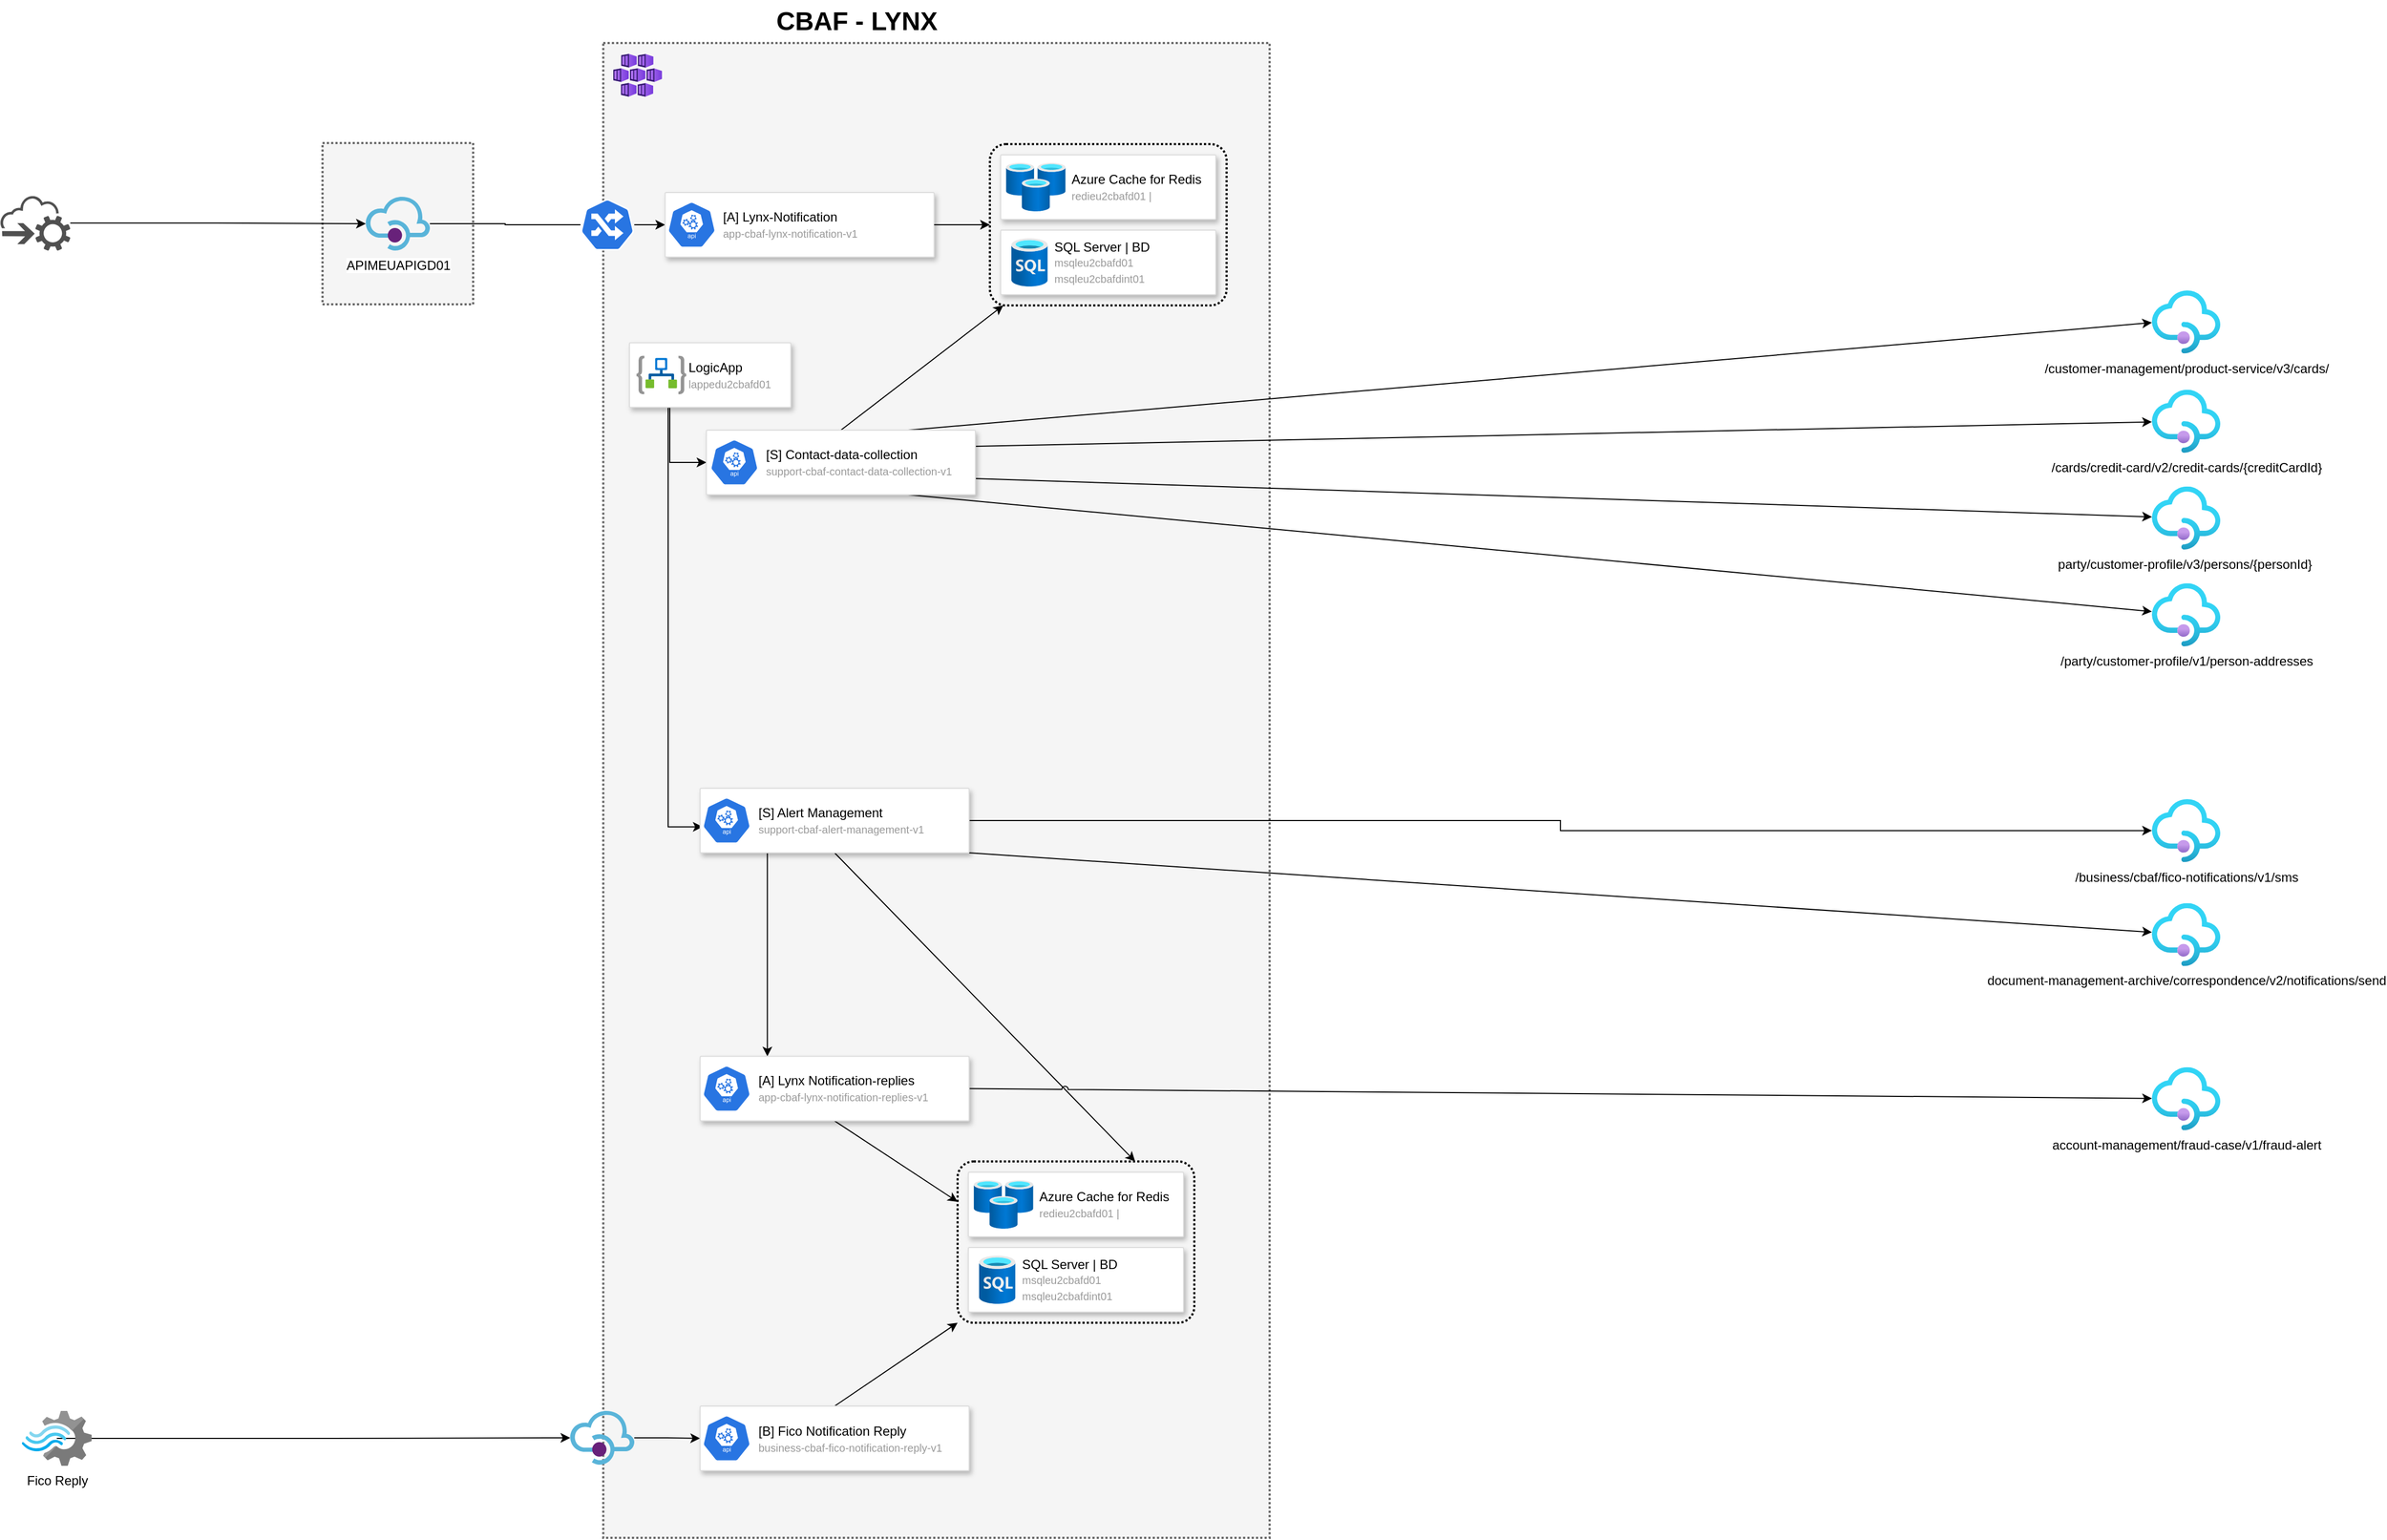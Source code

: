 <mxfile version="14.9.6" type="github">
  <diagram id="WI9T0HZ2pTsCkuznbFz-" name="Page-1">
    <mxGraphModel dx="828" dy="452" grid="1" gridSize="10" guides="1" tooltips="1" connect="1" arrows="1" fold="1" page="1" pageScale="1" pageWidth="1169" pageHeight="827" math="0" shadow="0">
      <root>
        <mxCell id="0" />
        <mxCell id="1" parent="0" />
        <mxCell id="VuLLu9dW_jVu6zIDgU6a-3" value="" style="rounded=0;arcSize=10;dashed=1;fillColor=#f5f5f5;dashPattern=1 1;strokeWidth=2;strokeColor=#666666;fontColor=#333333;" parent="1" vertex="1">
          <mxGeometry x="299.76" y="133" width="140" height="150" as="geometry" />
        </mxCell>
        <mxCell id="HTBWJPI-Xw0OWPGAoJOs-42" value="" style="rounded=0;arcSize=10;dashed=1;fillColor=#f5f5f5;dashPattern=1 1;strokeWidth=2;strokeColor=#666666;fontColor=#333333;" parent="1" vertex="1">
          <mxGeometry x="560.69" y="40" width="619.31" height="1390" as="geometry" />
        </mxCell>
        <mxCell id="FdMbdGj8DCLykeIbWaSo-3" value="APIMEUAPIGD01" style="aspect=fixed;html=1;points=[];align=center;image;fontSize=12;image=img/lib/mscae/API_Management.svg;" parent="1" vertex="1">
          <mxGeometry x="340.0" y="183" width="59.52" height="50" as="geometry" />
        </mxCell>
        <mxCell id="HTBWJPI-Xw0OWPGAoJOs-2" style="edgeStyle=orthogonalEdgeStyle;rounded=0;orthogonalLoop=1;jettySize=auto;html=1;entryX=0;entryY=0.5;entryDx=0;entryDy=0;exitX=0.25;exitY=1;exitDx=0;exitDy=0;" parent="1" source="cYQGMGTK55NSJaOS7iGO-19" target="cYQGMGTK55NSJaOS7iGO-5" edge="1">
          <mxGeometry relative="1" as="geometry">
            <mxPoint x="623" y="370.69" as="sourcePoint" />
            <mxPoint x="753.2" y="413.66" as="targetPoint" />
          </mxGeometry>
        </mxCell>
        <mxCell id="HTBWJPI-Xw0OWPGAoJOs-15" style="edgeStyle=orthogonalEdgeStyle;rounded=0;orthogonalLoop=1;jettySize=auto;html=1;entryX=0.005;entryY=0.63;entryDx=0;entryDy=0;entryPerimeter=0;exitX=0.25;exitY=1;exitDx=0;exitDy=0;" parent="1" source="cYQGMGTK55NSJaOS7iGO-19" target="cYQGMGTK55NSJaOS7iGO-9" edge="1">
          <mxGeometry relative="1" as="geometry">
            <Array as="points">
              <mxPoint x="621" y="379" />
              <mxPoint x="621" y="769" />
            </Array>
            <mxPoint x="621" y="370.69" as="sourcePoint" />
            <mxPoint x="721" y="762" as="targetPoint" />
          </mxGeometry>
        </mxCell>
        <mxCell id="HTBWJPI-Xw0OWPGAoJOs-17" style="edgeStyle=orthogonalEdgeStyle;rounded=0;orthogonalLoop=1;jettySize=auto;html=1;exitX=1;exitY=0.5;exitDx=0;exitDy=0;" parent="1" source="cYQGMGTK55NSJaOS7iGO-8" target="HTBWJPI-Xw0OWPGAoJOs-14" edge="1">
          <mxGeometry relative="1" as="geometry">
            <mxPoint x="785.38" y="762" as="sourcePoint" />
          </mxGeometry>
        </mxCell>
        <mxCell id="HTBWJPI-Xw0OWPGAoJOs-18" style="rounded=0;orthogonalLoop=1;jettySize=auto;html=1;exitX=1;exitY=1;exitDx=0;exitDy=0;" parent="1" source="cYQGMGTK55NSJaOS7iGO-8" target="HTBWJPI-Xw0OWPGAoJOs-16" edge="1">
          <mxGeometry relative="1" as="geometry">
            <mxPoint x="785.38" y="768.656" as="sourcePoint" />
          </mxGeometry>
        </mxCell>
        <mxCell id="HTBWJPI-Xw0OWPGAoJOs-19" style="edgeStyle=none;rounded=0;orthogonalLoop=1;jettySize=auto;html=1;exitX=0.25;exitY=1;exitDx=0;exitDy=0;entryX=0.25;entryY=0;entryDx=0;entryDy=0;" parent="1" source="cYQGMGTK55NSJaOS7iGO-8" target="cYQGMGTK55NSJaOS7iGO-13" edge="1">
          <mxGeometry relative="1" as="geometry">
            <mxPoint x="753.19" y="789" as="sourcePoint" />
            <mxPoint x="720" y="987" as="targetPoint" />
          </mxGeometry>
        </mxCell>
        <mxCell id="HTBWJPI-Xw0OWPGAoJOs-29" style="edgeStyle=none;rounded=0;jumpStyle=arc;orthogonalLoop=1;jettySize=auto;html=1;entryX=0.75;entryY=0;entryDx=0;entryDy=0;exitX=0.5;exitY=1;exitDx=0;exitDy=0;" parent="1" source="cYQGMGTK55NSJaOS7iGO-8" target="vDqZT1Ot-bRQGCFCKG4W-2" edge="1">
          <mxGeometry relative="1" as="geometry">
            <mxPoint x="767.401" y="789" as="sourcePoint" />
            <mxPoint x="920.565" y="1080" as="targetPoint" />
          </mxGeometry>
        </mxCell>
        <mxCell id="HTBWJPI-Xw0OWPGAoJOs-33" style="edgeStyle=none;rounded=0;jumpStyle=arc;orthogonalLoop=1;jettySize=auto;html=1;entryX=0;entryY=0.25;entryDx=0;entryDy=0;exitX=0.5;exitY=1;exitDx=0;exitDy=0;" parent="1" source="cYQGMGTK55NSJaOS7iGO-13" target="vDqZT1Ot-bRQGCFCKG4W-2" edge="1">
          <mxGeometry relative="1" as="geometry">
            <mxPoint x="785.194" y="1041" as="sourcePoint" />
            <mxPoint x="890.69" y="1130" as="targetPoint" />
          </mxGeometry>
        </mxCell>
        <mxCell id="HTBWJPI-Xw0OWPGAoJOs-35" style="edgeStyle=none;rounded=0;jumpStyle=arc;orthogonalLoop=1;jettySize=auto;html=1;exitX=1;exitY=0.5;exitDx=0;exitDy=0;" parent="1" source="cYQGMGTK55NSJaOS7iGO-13" target="HTBWJPI-Xw0OWPGAoJOs-34" edge="1">
          <mxGeometry relative="1" as="geometry">
            <mxPoint x="785.38" y="1013.839" as="sourcePoint" />
          </mxGeometry>
        </mxCell>
        <mxCell id="HTBWJPI-Xw0OWPGAoJOs-9" style="rounded=0;orthogonalLoop=1;jettySize=auto;html=1;entryX=0;entryY=0.511;entryDx=0;entryDy=0;entryPerimeter=0;jumpStyle=arc;exitX=0.75;exitY=0;exitDx=0;exitDy=0;" parent="1" source="cYQGMGTK55NSJaOS7iGO-5" target="HTBWJPI-Xw0OWPGAoJOs-5" edge="1">
          <mxGeometry relative="1" as="geometry">
            <mxPoint x="785.38" y="429.574" as="sourcePoint" />
          </mxGeometry>
        </mxCell>
        <mxCell id="HTBWJPI-Xw0OWPGAoJOs-10" style="edgeStyle=none;rounded=0;orthogonalLoop=1;jettySize=auto;html=1;exitX=1;exitY=0.25;exitDx=0;exitDy=0;" parent="1" source="cYQGMGTK55NSJaOS7iGO-5" target="HTBWJPI-Xw0OWPGAoJOs-6" edge="1">
          <mxGeometry relative="1" as="geometry">
            <mxPoint x="785.38" y="436.615" as="sourcePoint" />
          </mxGeometry>
        </mxCell>
        <mxCell id="HTBWJPI-Xw0OWPGAoJOs-11" style="edgeStyle=none;rounded=0;orthogonalLoop=1;jettySize=auto;html=1;exitX=1;exitY=0.75;exitDx=0;exitDy=0;" parent="1" source="cYQGMGTK55NSJaOS7iGO-5" target="HTBWJPI-Xw0OWPGAoJOs-7" edge="1">
          <mxGeometry relative="1" as="geometry">
            <mxPoint x="785.38" y="442.788" as="sourcePoint" />
          </mxGeometry>
        </mxCell>
        <mxCell id="HTBWJPI-Xw0OWPGAoJOs-13" style="edgeStyle=none;rounded=0;orthogonalLoop=1;jettySize=auto;html=1;exitX=0.75;exitY=1;exitDx=0;exitDy=0;" parent="1" source="cYQGMGTK55NSJaOS7iGO-5" target="HTBWJPI-Xw0OWPGAoJOs-8" edge="1">
          <mxGeometry relative="1" as="geometry">
            <mxPoint x="785.38" y="448.961" as="sourcePoint" />
          </mxGeometry>
        </mxCell>
        <mxCell id="HTBWJPI-Xw0OWPGAoJOs-28" style="edgeStyle=none;rounded=0;jumpStyle=arc;orthogonalLoop=1;jettySize=auto;html=1;exitX=0.5;exitY=0;exitDx=0;exitDy=0;" parent="1" source="cYQGMGTK55NSJaOS7iGO-5" target="HTBWJPI-Xw0OWPGAoJOs-20" edge="1">
          <mxGeometry relative="1" as="geometry">
            <mxPoint x="774.254" y="413.66" as="sourcePoint" />
          </mxGeometry>
        </mxCell>
        <mxCell id="HTBWJPI-Xw0OWPGAoJOs-20" value="" style="rounded=1;arcSize=10;dashed=1;fillColor=none;gradientColor=none;dashPattern=1 1;strokeWidth=2;" parent="1" vertex="1">
          <mxGeometry x="920" y="134" width="220" height="150" as="geometry" />
        </mxCell>
        <mxCell id="HTBWJPI-Xw0OWPGAoJOs-5" value="/customer-management/product-service/v3/cards/" style="aspect=fixed;html=1;points=[];align=center;image;fontSize=12;image=img/lib/azure2/app_services/API_Management_Services.svg;" parent="1" vertex="1">
          <mxGeometry x="2000" y="270" width="63.58" height="58.69" as="geometry" />
        </mxCell>
        <mxCell id="HTBWJPI-Xw0OWPGAoJOs-6" value="/cards/credit-card/v2/credit-cards/{creditCardId}" style="aspect=fixed;html=1;points=[];align=center;image;fontSize=12;image=img/lib/azure2/app_services/API_Management_Services.svg;" parent="1" vertex="1">
          <mxGeometry x="2000" y="362.34" width="63.58" height="58.69" as="geometry" />
        </mxCell>
        <mxCell id="HTBWJPI-Xw0OWPGAoJOs-7" value="party/customer-profile/v3/persons/{​​​​​personId}&amp;nbsp;" style="aspect=fixed;html=1;points=[];align=center;image;fontSize=12;image=img/lib/azure2/app_services/API_Management_Services.svg;" parent="1" vertex="1">
          <mxGeometry x="2000" y="452.34" width="63.58" height="58.69" as="geometry" />
        </mxCell>
        <mxCell id="HTBWJPI-Xw0OWPGAoJOs-8" value="/party/customer-profile/v1/person-addresses" style="aspect=fixed;html=1;points=[];align=center;image;fontSize=12;image=img/lib/azure2/app_services/API_Management_Services.svg;" parent="1" vertex="1">
          <mxGeometry x="2000" y="542.34" width="63.58" height="58.69" as="geometry" />
        </mxCell>
        <mxCell id="HTBWJPI-Xw0OWPGAoJOs-14" value="/business/cbaf/fico-notifications/v1/sms" style="aspect=fixed;html=1;points=[];align=center;image;fontSize=12;image=img/lib/azure2/app_services/API_Management_Services.svg;" parent="1" vertex="1">
          <mxGeometry x="2000" y="743" width="63.58" height="58.69" as="geometry" />
        </mxCell>
        <mxCell id="HTBWJPI-Xw0OWPGAoJOs-16" value="document-management-archive/correspondence/v2/notifications/send" style="aspect=fixed;html=1;points=[];align=center;image;fontSize=12;image=img/lib/azure2/app_services/API_Management_Services.svg;" parent="1" vertex="1">
          <mxGeometry x="2000" y="839.69" width="63.58" height="58.69" as="geometry" />
        </mxCell>
        <mxCell id="HTBWJPI-Xw0OWPGAoJOs-34" value="account-management/fraud-case/v1/fraud-alert" style="aspect=fixed;html=1;points=[];align=center;image;fontSize=12;image=img/lib/azure2/app_services/API_Management_Services.svg;" parent="1" vertex="1">
          <mxGeometry x="2000" y="992.31" width="63.58" height="58.69" as="geometry" />
        </mxCell>
        <mxCell id="HTBWJPI-Xw0OWPGAoJOs-36" style="edgeStyle=orthogonalEdgeStyle;rounded=0;orthogonalLoop=1;jettySize=auto;html=1;" parent="1" source="HTBWJPI-Xw0OWPGAoJOs-37" target="HTBWJPI-Xw0OWPGAoJOs-40" edge="1">
          <mxGeometry relative="1" as="geometry">
            <mxPoint x="90.31" y="1338" as="sourcePoint" />
          </mxGeometry>
        </mxCell>
        <mxCell id="HTBWJPI-Xw0OWPGAoJOs-37" value="Fico Reply" style="aspect=fixed;html=1;perimeter=none;align=center;shadow=0;dashed=0;image;fontSize=12;image=img/lib/mscae/Stream_Analytics.svg;labelBackgroundColor=#ffffff;fillColor=#4D9900;" parent="1" vertex="1">
          <mxGeometry x="20.31" y="1312" width="65" height="51" as="geometry" />
        </mxCell>
        <mxCell id="HTBWJPI-Xw0OWPGAoJOs-41" style="edgeStyle=none;rounded=0;jumpStyle=arc;orthogonalLoop=1;jettySize=auto;html=1;entryX=0;entryY=1;entryDx=0;entryDy=0;exitX=0.5;exitY=0;exitDx=0;exitDy=0;" parent="1" source="cYQGMGTK55NSJaOS7iGO-16" target="vDqZT1Ot-bRQGCFCKG4W-2" edge="1">
          <mxGeometry relative="1" as="geometry">
            <mxPoint x="785.38" y="1311.95" as="sourcePoint" />
            <mxPoint x="890.69" y="1230" as="targetPoint" />
          </mxGeometry>
        </mxCell>
        <mxCell id="HTBWJPI-Xw0OWPGAoJOs-39" style="edgeStyle=orthogonalEdgeStyle;rounded=0;orthogonalLoop=1;jettySize=auto;html=1;entryX=0;entryY=0.5;entryDx=0;entryDy=0;" parent="1" source="HTBWJPI-Xw0OWPGAoJOs-40" target="cYQGMGTK55NSJaOS7iGO-16" edge="1">
          <mxGeometry relative="1" as="geometry">
            <mxPoint x="721" y="1337" as="targetPoint" />
          </mxGeometry>
        </mxCell>
        <mxCell id="HTBWJPI-Xw0OWPGAoJOs-40" value="" style="aspect=fixed;html=1;points=[];align=center;image;fontSize=12;image=img/lib/mscae/API_Management.svg;" parent="1" vertex="1">
          <mxGeometry x="530" y="1312" width="59.52" height="50" as="geometry" />
        </mxCell>
        <mxCell id="HTBWJPI-Xw0OWPGAoJOs-43" value="CBAF - LYNX" style="text;strokeColor=none;fillColor=none;html=1;fontSize=24;fontStyle=1;verticalAlign=middle;align=center;rounded=0;" parent="1" vertex="1">
          <mxGeometry x="560.69" width="470" height="40" as="geometry" />
        </mxCell>
        <mxCell id="VuLLu9dW_jVu6zIDgU6a-2" style="edgeStyle=orthogonalEdgeStyle;rounded=0;orthogonalLoop=1;jettySize=auto;html=1;" parent="1" source="VuLLu9dW_jVu6zIDgU6a-1" target="FdMbdGj8DCLykeIbWaSo-3" edge="1">
          <mxGeometry relative="1" as="geometry" />
        </mxCell>
        <mxCell id="VuLLu9dW_jVu6zIDgU6a-1" value="" style="pointerEvents=1;shadow=0;dashed=0;html=1;strokeColor=none;fillColor=#505050;labelPosition=center;verticalLabelPosition=bottom;outlineConnect=0;verticalAlign=top;align=center;shape=mxgraph.office.clouds.cloud_service_request;" parent="1" vertex="1">
          <mxGeometry y="181.78" width="65.31" height="51.22" as="geometry" />
        </mxCell>
        <mxCell id="cYQGMGTK55NSJaOS7iGO-2" style="edgeStyle=orthogonalEdgeStyle;rounded=0;orthogonalLoop=1;jettySize=auto;html=1;" parent="1" source="VuLLu9dW_jVu6zIDgU6a-5" target="cRt9kAtt2LvQNoC4LiPY-1" edge="1">
          <mxGeometry relative="1" as="geometry" />
        </mxCell>
        <mxCell id="VuLLu9dW_jVu6zIDgU6a-5" value="" style="html=1;dashed=0;whitespace=wrap;fillColor=#2875E2;strokeColor=#ffffff;points=[[0.005,0.63,0],[0.1,0.2,0],[0.9,0.2,0],[0.5,0,0],[0.995,0.63,0],[0.72,0.99,0],[0.5,1,0],[0.28,0.99,0]];shape=mxgraph.kubernetes.icon;prIcon=ing" parent="1" vertex="1">
          <mxGeometry x="539.52" y="185" width="50" height="48" as="geometry" />
        </mxCell>
        <mxCell id="VuLLu9dW_jVu6zIDgU6a-6" value="" style="edgeStyle=orthogonalEdgeStyle;rounded=0;orthogonalLoop=1;jettySize=auto;html=1;endArrow=none;" parent="1" source="FdMbdGj8DCLykeIbWaSo-3" target="VuLLu9dW_jVu6zIDgU6a-5" edge="1">
          <mxGeometry relative="1" as="geometry">
            <mxPoint x="399.52" y="208" as="sourcePoint" />
            <mxPoint x="730.69" y="208" as="targetPoint" />
          </mxGeometry>
        </mxCell>
        <mxCell id="VuLLu9dW_jVu6zIDgU6a-7" value="" style="aspect=fixed;html=1;points=[];align=center;image;fontSize=12;image=img/lib/azure2/compute/Kubernetes_Services.svg;" parent="1" vertex="1">
          <mxGeometry x="570" y="50" width="45.33" height="40" as="geometry" />
        </mxCell>
        <mxCell id="cRt9kAtt2LvQNoC4LiPY-4" value="" style="group" parent="1" vertex="1" connectable="0">
          <mxGeometry x="618.19" y="179" width="250" height="60" as="geometry" />
        </mxCell>
        <mxCell id="cRt9kAtt2LvQNoC4LiPY-1" value="" style="strokeColor=#dddddd;fillColor=#ffffff;shadow=1;strokeWidth=1;rounded=1;absoluteArcSize=1;arcSize=2;fontSize=12;fontColor=#9E9E9E;align=center;html=1;container=0;" parent="cRt9kAtt2LvQNoC4LiPY-4" vertex="1">
          <mxGeometry width="250.0" height="60" as="geometry" />
        </mxCell>
        <mxCell id="VuLLu9dW_jVu6zIDgU6a-4" value="&lt;font color=&quot;#000000&quot;&gt;[A] Lynx-Notification&lt;/font&gt;&lt;br&gt;&lt;font style=&quot;font-size: 10px&quot;&gt;app-cbaf-lynx-notification-v1&lt;/font&gt;" style="dashed=0;whitespace=wrap;fillColor=#2875E2;strokeColor=#ffffff;points=[[0.005,0.63,0],[0.1,0.2,0],[0.9,0.2,0],[0.5,0,0],[0.995,0.63,0],[0.72,0.99,0],[0.5,1,0],[0.28,0.99,0]];shape=mxgraph.kubernetes.icon;prIcon=api;html=1;spacingLeft=5;labelPosition=right;verticalLabelPosition=middle;align=left;verticalAlign=middle;fontColor=#999999;" parent="cRt9kAtt2LvQNoC4LiPY-4" vertex="1">
          <mxGeometry x="2.174" y="7.5" width="45" height="45" as="geometry" />
        </mxCell>
        <mxCell id="cYQGMGTK55NSJaOS7iGO-3" style="edgeStyle=orthogonalEdgeStyle;rounded=0;orthogonalLoop=1;jettySize=auto;html=1;entryX=0;entryY=0.5;entryDx=0;entryDy=0;" parent="1" source="cRt9kAtt2LvQNoC4LiPY-1" target="HTBWJPI-Xw0OWPGAoJOs-20" edge="1">
          <mxGeometry relative="1" as="geometry" />
        </mxCell>
        <mxCell id="cYQGMGTK55NSJaOS7iGO-4" value="" style="group" parent="1" vertex="1" connectable="0">
          <mxGeometry x="656.52" y="400" width="250" height="60" as="geometry" />
        </mxCell>
        <mxCell id="cYQGMGTK55NSJaOS7iGO-5" value="" style="strokeColor=#dddddd;fillColor=#ffffff;shadow=1;strokeWidth=1;rounded=1;absoluteArcSize=1;arcSize=2;fontSize=12;fontColor=#9E9E9E;align=center;html=1;container=0;" parent="cYQGMGTK55NSJaOS7iGO-4" vertex="1">
          <mxGeometry width="250" height="60" as="geometry" />
        </mxCell>
        <mxCell id="cYQGMGTK55NSJaOS7iGO-6" value="&lt;font color=&quot;#000000&quot;&gt;[S] Contact-data-collection&lt;/font&gt;&lt;br&gt;&lt;font style=&quot;font-size: 10px&quot;&gt;support-cbaf-contact-data-collection-v1&lt;/font&gt;" style="dashed=0;whitespace=wrap;fillColor=#2875E2;strokeColor=#ffffff;points=[[0.005,0.63,0],[0.1,0.2,0],[0.9,0.2,0],[0.5,0,0],[0.995,0.63,0],[0.72,0.99,0],[0.5,1,0],[0.28,0.99,0]];shape=mxgraph.kubernetes.icon;prIcon=api;html=1;spacingLeft=5;labelPosition=right;verticalLabelPosition=middle;align=left;verticalAlign=middle;fontColor=#999999;" parent="cYQGMGTK55NSJaOS7iGO-4" vertex="1">
          <mxGeometry x="3.484" y="7.5" width="45" height="45" as="geometry" />
        </mxCell>
        <mxCell id="cYQGMGTK55NSJaOS7iGO-7" value="" style="group" parent="1" vertex="1" connectable="0">
          <mxGeometry x="650.69" y="733" width="250" height="60" as="geometry" />
        </mxCell>
        <mxCell id="cYQGMGTK55NSJaOS7iGO-8" value="" style="strokeColor=#dddddd;fillColor=#ffffff;shadow=1;strokeWidth=1;rounded=1;absoluteArcSize=1;arcSize=2;fontSize=12;fontColor=#9E9E9E;align=center;html=1;container=0;" parent="cYQGMGTK55NSJaOS7iGO-7" vertex="1">
          <mxGeometry width="250" height="60" as="geometry" />
        </mxCell>
        <mxCell id="cYQGMGTK55NSJaOS7iGO-9" value="&lt;font color=&quot;#000000&quot;&gt;[S] Alert Management&lt;/font&gt;&lt;br&gt;&lt;font style=&quot;font-size: 10px&quot;&gt;support-cbaf-alert-management-v1&lt;/font&gt;" style="dashed=0;whitespace=wrap;fillColor=#2875E2;strokeColor=#ffffff;points=[[0.005,0.63,0],[0.1,0.2,0],[0.9,0.2,0],[0.5,0,0],[0.995,0.63,0],[0.72,0.99,0],[0.5,1,0],[0.28,0.99,0]];shape=mxgraph.kubernetes.icon;prIcon=api;html=1;spacingLeft=5;labelPosition=right;verticalLabelPosition=middle;align=left;verticalAlign=middle;fontColor=#999999;" parent="cYQGMGTK55NSJaOS7iGO-7" vertex="1">
          <mxGeometry x="2.174" y="7.5" width="45" height="45" as="geometry" />
        </mxCell>
        <mxCell id="cYQGMGTK55NSJaOS7iGO-12" value="" style="group" parent="1" vertex="1" connectable="0">
          <mxGeometry x="650.69" y="982.31" width="250" height="60" as="geometry" />
        </mxCell>
        <mxCell id="cYQGMGTK55NSJaOS7iGO-13" value="" style="strokeColor=#dddddd;fillColor=#ffffff;shadow=1;strokeWidth=1;rounded=1;absoluteArcSize=1;arcSize=2;fontSize=12;fontColor=#9E9E9E;align=center;html=1;container=0;" parent="cYQGMGTK55NSJaOS7iGO-12" vertex="1">
          <mxGeometry width="250" height="60" as="geometry" />
        </mxCell>
        <mxCell id="cYQGMGTK55NSJaOS7iGO-14" value="&lt;font color=&quot;#000000&quot;&gt;[A] Lynx Notification-replies&lt;/font&gt;&lt;br&gt;&lt;font style=&quot;font-size: 10px&quot;&gt;app-cbaf-lynx-notification-replies-v1&lt;/font&gt;" style="dashed=0;whitespace=wrap;fillColor=#2875E2;strokeColor=#ffffff;points=[[0.005,0.63,0],[0.1,0.2,0],[0.9,0.2,0],[0.5,0,0],[0.995,0.63,0],[0.72,0.99,0],[0.5,1,0],[0.28,0.99,0]];shape=mxgraph.kubernetes.icon;prIcon=api;html=1;spacingLeft=5;labelPosition=right;verticalLabelPosition=middle;align=left;verticalAlign=middle;fontColor=#999999;" parent="cYQGMGTK55NSJaOS7iGO-12" vertex="1">
          <mxGeometry x="2.174" y="7.5" width="45" height="45" as="geometry" />
        </mxCell>
        <mxCell id="cYQGMGTK55NSJaOS7iGO-15" value="" style="group" parent="1" vertex="1" connectable="0">
          <mxGeometry x="650.69" y="1307.5" width="250" height="60" as="geometry" />
        </mxCell>
        <mxCell id="cYQGMGTK55NSJaOS7iGO-16" value="" style="strokeColor=#dddddd;fillColor=#ffffff;shadow=1;strokeWidth=1;rounded=1;absoluteArcSize=1;arcSize=2;fontSize=12;fontColor=#9E9E9E;align=center;html=1;container=0;" parent="cYQGMGTK55NSJaOS7iGO-15" vertex="1">
          <mxGeometry width="250" height="60" as="geometry" />
        </mxCell>
        <mxCell id="cYQGMGTK55NSJaOS7iGO-17" value="&lt;font color=&quot;#000000&quot;&gt;[B] Fico Notification Reply&lt;/font&gt;&lt;br&gt;&lt;font style=&quot;font-size: 10px&quot;&gt;business-cbaf-fico-notification-reply-v1&lt;/font&gt;" style="dashed=0;whitespace=wrap;fillColor=#2875E2;strokeColor=#ffffff;points=[[0.005,0.63,0],[0.1,0.2,0],[0.9,0.2,0],[0.5,0,0],[0.995,0.63,0],[0.72,0.99,0],[0.5,1,0],[0.28,0.99,0]];shape=mxgraph.kubernetes.icon;prIcon=api;html=1;spacingLeft=5;labelPosition=right;verticalLabelPosition=middle;align=left;verticalAlign=middle;fontColor=#999999;" parent="cYQGMGTK55NSJaOS7iGO-15" vertex="1">
          <mxGeometry x="2.174" y="7.5" width="45" height="45" as="geometry" />
        </mxCell>
        <mxCell id="cYQGMGTK55NSJaOS7iGO-22" value="" style="group" parent="1" vertex="1" connectable="0">
          <mxGeometry x="585" y="318.69" width="150" height="60" as="geometry" />
        </mxCell>
        <mxCell id="cYQGMGTK55NSJaOS7iGO-19" value="" style="strokeColor=#dddddd;fillColor=#ffffff;shadow=1;strokeWidth=1;rounded=1;absoluteArcSize=1;arcSize=2;fontSize=12;fontColor=#9E9E9E;align=center;html=1;container=0;" parent="cYQGMGTK55NSJaOS7iGO-22" vertex="1">
          <mxGeometry width="150" height="60" as="geometry" />
        </mxCell>
        <mxCell id="cYQGMGTK55NSJaOS7iGO-21" value="LogicApp&lt;br&gt;&lt;font color=&quot;#999999&quot;&gt;&lt;span style=&quot;font-size: 10px&quot;&gt;lappedu2cbafd01&lt;/span&gt;&lt;/font&gt;" style="aspect=fixed;html=1;points=[];align=left;image;fontSize=12;image=img/lib/azure2/integration/Logic_Apps.svg;labelPosition=right;verticalLabelPosition=middle;verticalAlign=middle;" parent="cYQGMGTK55NSJaOS7iGO-22" vertex="1">
          <mxGeometry x="6.52" y="12" width="46.38" height="36" as="geometry" />
        </mxCell>
        <mxCell id="cYQGMGTK55NSJaOS7iGO-28" value="" style="group" parent="1" vertex="1" connectable="0">
          <mxGeometry x="930" y="144" width="200" height="60" as="geometry" />
        </mxCell>
        <mxCell id="cYQGMGTK55NSJaOS7iGO-24" value="" style="strokeColor=#dddddd;fillColor=#ffffff;shadow=1;strokeWidth=1;rounded=1;absoluteArcSize=1;arcSize=2;fontSize=12;fontColor=#9E9E9E;align=center;html=1;container=0;" parent="cYQGMGTK55NSJaOS7iGO-28" vertex="1">
          <mxGeometry width="200" height="60" as="geometry" />
        </mxCell>
        <mxCell id="cYQGMGTK55NSJaOS7iGO-27" value="Azure Cache for Redis&lt;br&gt;&lt;font style=&quot;font-size: 10px&quot; color=&quot;#999999&quot;&gt;r&lt;font style=&quot;font-size: 10px&quot;&gt;edieu2cbafd01 |&lt;/font&gt;&amp;nbsp;&lt;/font&gt;" style="aspect=fixed;html=1;points=[];align=left;image;fontSize=12;image=img/lib/azure2/databases/Cache_Redis.svg;labelPosition=right;verticalLabelPosition=middle;verticalAlign=middle;spacingLeft=4;" parent="cYQGMGTK55NSJaOS7iGO-28" vertex="1">
          <mxGeometry x="5" y="7.5" width="55.39" height="45" as="geometry" />
        </mxCell>
        <mxCell id="vDqZT1Ot-bRQGCFCKG4W-1" value="" style="group" vertex="1" connectable="0" parent="1">
          <mxGeometry x="930" y="214" width="200" height="60" as="geometry" />
        </mxCell>
        <mxCell id="cYQGMGTK55NSJaOS7iGO-31" value="" style="strokeColor=#dddddd;fillColor=#ffffff;shadow=1;strokeWidth=1;rounded=1;absoluteArcSize=1;arcSize=2;fontSize=12;fontColor=#9E9E9E;align=center;html=1;container=0;" parent="vDqZT1Ot-bRQGCFCKG4W-1" vertex="1">
          <mxGeometry width="200" height="60" as="geometry" />
        </mxCell>
        <mxCell id="cYQGMGTK55NSJaOS7iGO-29" value="SQL Server | BD&lt;br style=&quot;font-size: 12px&quot;&gt;&lt;font style=&quot;font-size: 10px&quot; color=&quot;#999999&quot;&gt;msqleu2cbafd01 &lt;br&gt;msqleu2cbafdint01&lt;/font&gt;" style="aspect=fixed;html=1;points=[];align=left;image;fontSize=12;image=img/lib/azure2/databases/SQL_Database.svg;labelPosition=right;verticalLabelPosition=middle;verticalAlign=middle;spacingLeft=4;" parent="vDqZT1Ot-bRQGCFCKG4W-1" vertex="1">
          <mxGeometry x="10" y="7.5" width="33.75" height="45" as="geometry" />
        </mxCell>
        <mxCell id="vDqZT1Ot-bRQGCFCKG4W-2" value="" style="rounded=1;arcSize=10;dashed=1;fillColor=none;gradientColor=none;dashPattern=1 1;strokeWidth=2;" vertex="1" parent="1">
          <mxGeometry x="890" y="1080" width="220" height="150" as="geometry" />
        </mxCell>
        <mxCell id="vDqZT1Ot-bRQGCFCKG4W-3" value="" style="group" vertex="1" connectable="0" parent="1">
          <mxGeometry x="900" y="1090" width="200" height="60" as="geometry" />
        </mxCell>
        <mxCell id="vDqZT1Ot-bRQGCFCKG4W-4" value="" style="strokeColor=#dddddd;fillColor=#ffffff;shadow=1;strokeWidth=1;rounded=1;absoluteArcSize=1;arcSize=2;fontSize=12;fontColor=#9E9E9E;align=center;html=1;container=0;" vertex="1" parent="vDqZT1Ot-bRQGCFCKG4W-3">
          <mxGeometry width="200" height="60" as="geometry" />
        </mxCell>
        <mxCell id="vDqZT1Ot-bRQGCFCKG4W-5" value="Azure Cache for Redis&lt;br&gt;&lt;font style=&quot;font-size: 10px&quot; color=&quot;#999999&quot;&gt;r&lt;font style=&quot;font-size: 10px&quot;&gt;edieu2cbafd01 |&lt;/font&gt;&amp;nbsp;&lt;/font&gt;" style="aspect=fixed;html=1;points=[];align=left;image;fontSize=12;image=img/lib/azure2/databases/Cache_Redis.svg;labelPosition=right;verticalLabelPosition=middle;verticalAlign=middle;spacingLeft=4;" vertex="1" parent="vDqZT1Ot-bRQGCFCKG4W-3">
          <mxGeometry x="5" y="7.5" width="55.39" height="45" as="geometry" />
        </mxCell>
        <mxCell id="vDqZT1Ot-bRQGCFCKG4W-6" value="" style="group" vertex="1" connectable="0" parent="1">
          <mxGeometry x="900" y="1160" width="200" height="60" as="geometry" />
        </mxCell>
        <mxCell id="vDqZT1Ot-bRQGCFCKG4W-7" value="" style="strokeColor=#dddddd;fillColor=#ffffff;shadow=1;strokeWidth=1;rounded=1;absoluteArcSize=1;arcSize=2;fontSize=12;fontColor=#9E9E9E;align=center;html=1;container=0;" vertex="1" parent="vDqZT1Ot-bRQGCFCKG4W-6">
          <mxGeometry width="200" height="60" as="geometry" />
        </mxCell>
        <mxCell id="vDqZT1Ot-bRQGCFCKG4W-8" value="SQL Server | BD&lt;br style=&quot;font-size: 12px&quot;&gt;&lt;font style=&quot;font-size: 10px&quot; color=&quot;#999999&quot;&gt;msqleu2cbafd01 &lt;br&gt;msqleu2cbafdint01&lt;/font&gt;" style="aspect=fixed;html=1;points=[];align=left;image;fontSize=12;image=img/lib/azure2/databases/SQL_Database.svg;labelPosition=right;verticalLabelPosition=middle;verticalAlign=middle;spacingLeft=4;" vertex="1" parent="vDqZT1Ot-bRQGCFCKG4W-6">
          <mxGeometry x="10" y="7.5" width="33.75" height="45" as="geometry" />
        </mxCell>
      </root>
    </mxGraphModel>
  </diagram>
</mxfile>
